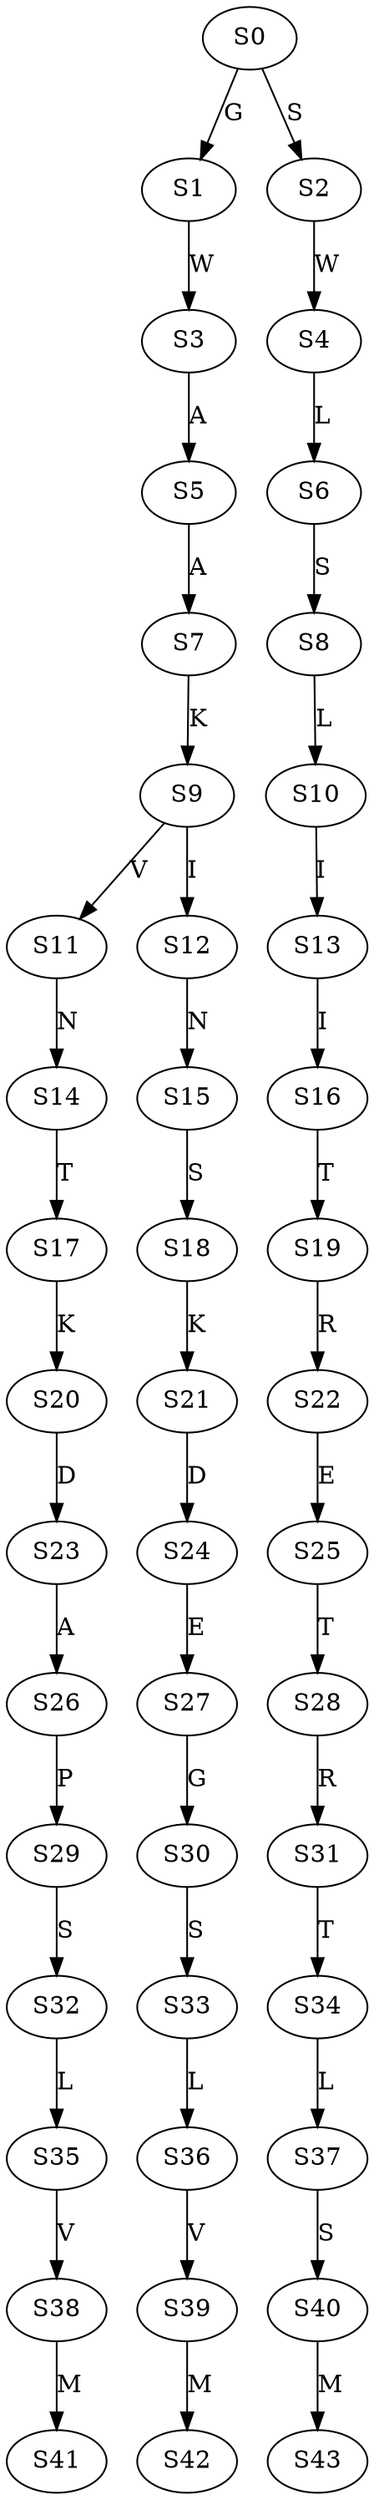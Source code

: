 strict digraph  {
	S0 -> S1 [ label = G ];
	S0 -> S2 [ label = S ];
	S1 -> S3 [ label = W ];
	S2 -> S4 [ label = W ];
	S3 -> S5 [ label = A ];
	S4 -> S6 [ label = L ];
	S5 -> S7 [ label = A ];
	S6 -> S8 [ label = S ];
	S7 -> S9 [ label = K ];
	S8 -> S10 [ label = L ];
	S9 -> S11 [ label = V ];
	S9 -> S12 [ label = I ];
	S10 -> S13 [ label = I ];
	S11 -> S14 [ label = N ];
	S12 -> S15 [ label = N ];
	S13 -> S16 [ label = I ];
	S14 -> S17 [ label = T ];
	S15 -> S18 [ label = S ];
	S16 -> S19 [ label = T ];
	S17 -> S20 [ label = K ];
	S18 -> S21 [ label = K ];
	S19 -> S22 [ label = R ];
	S20 -> S23 [ label = D ];
	S21 -> S24 [ label = D ];
	S22 -> S25 [ label = E ];
	S23 -> S26 [ label = A ];
	S24 -> S27 [ label = E ];
	S25 -> S28 [ label = T ];
	S26 -> S29 [ label = P ];
	S27 -> S30 [ label = G ];
	S28 -> S31 [ label = R ];
	S29 -> S32 [ label = S ];
	S30 -> S33 [ label = S ];
	S31 -> S34 [ label = T ];
	S32 -> S35 [ label = L ];
	S33 -> S36 [ label = L ];
	S34 -> S37 [ label = L ];
	S35 -> S38 [ label = V ];
	S36 -> S39 [ label = V ];
	S37 -> S40 [ label = S ];
	S38 -> S41 [ label = M ];
	S39 -> S42 [ label = M ];
	S40 -> S43 [ label = M ];
}
